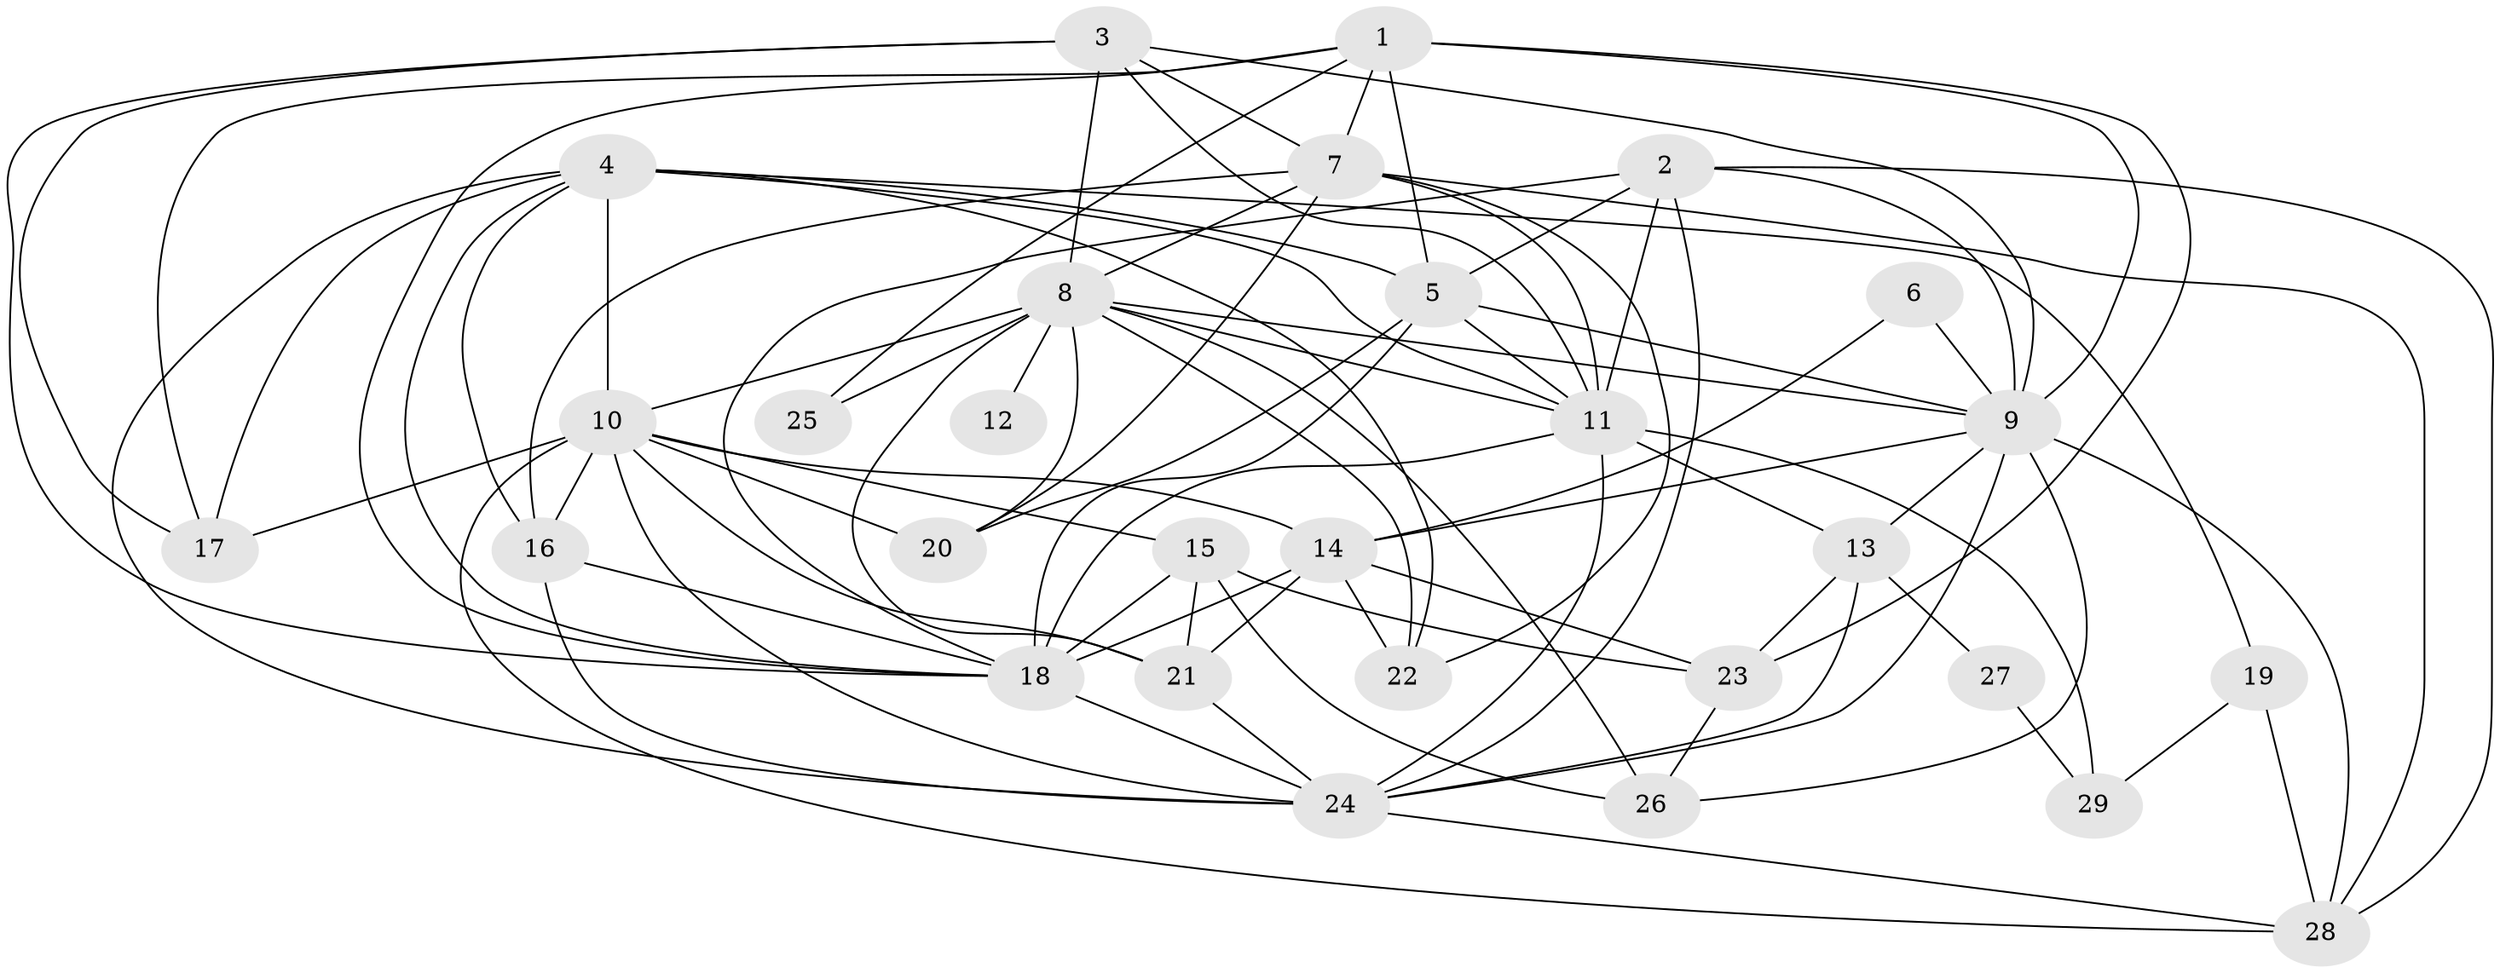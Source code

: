 // original degree distribution, {5: 0.25, 4: 0.20833333333333334, 2: 0.1388888888888889, 3: 0.2638888888888889, 6: 0.125, 7: 0.013888888888888888}
// Generated by graph-tools (version 1.1) at 2025/50/03/04/25 22:50:59]
// undirected, 29 vertices, 86 edges
graph export_dot {
  node [color=gray90,style=filled];
  1;
  2;
  3;
  4;
  5;
  6;
  7;
  8;
  9;
  10;
  11;
  12;
  13;
  14;
  15;
  16;
  17;
  18;
  19;
  20;
  21;
  22;
  23;
  24;
  25;
  26;
  27;
  28;
  29;
  1 -- 5 [weight=2.0];
  1 -- 7 [weight=1.0];
  1 -- 9 [weight=1.0];
  1 -- 17 [weight=1.0];
  1 -- 18 [weight=1.0];
  1 -- 23 [weight=1.0];
  1 -- 25 [weight=1.0];
  2 -- 5 [weight=2.0];
  2 -- 9 [weight=2.0];
  2 -- 11 [weight=2.0];
  2 -- 18 [weight=1.0];
  2 -- 24 [weight=1.0];
  2 -- 28 [weight=1.0];
  3 -- 7 [weight=1.0];
  3 -- 8 [weight=1.0];
  3 -- 9 [weight=1.0];
  3 -- 11 [weight=1.0];
  3 -- 17 [weight=1.0];
  3 -- 18 [weight=1.0];
  4 -- 5 [weight=1.0];
  4 -- 10 [weight=1.0];
  4 -- 11 [weight=1.0];
  4 -- 16 [weight=1.0];
  4 -- 17 [weight=1.0];
  4 -- 18 [weight=1.0];
  4 -- 19 [weight=1.0];
  4 -- 22 [weight=1.0];
  4 -- 24 [weight=1.0];
  5 -- 9 [weight=1.0];
  5 -- 11 [weight=1.0];
  5 -- 18 [weight=1.0];
  5 -- 20 [weight=1.0];
  6 -- 9 [weight=1.0];
  6 -- 14 [weight=2.0];
  7 -- 8 [weight=1.0];
  7 -- 11 [weight=1.0];
  7 -- 16 [weight=1.0];
  7 -- 20 [weight=1.0];
  7 -- 22 [weight=1.0];
  7 -- 28 [weight=1.0];
  8 -- 9 [weight=1.0];
  8 -- 10 [weight=2.0];
  8 -- 11 [weight=1.0];
  8 -- 12 [weight=2.0];
  8 -- 20 [weight=2.0];
  8 -- 21 [weight=2.0];
  8 -- 22 [weight=2.0];
  8 -- 25 [weight=1.0];
  8 -- 26 [weight=1.0];
  9 -- 13 [weight=1.0];
  9 -- 14 [weight=1.0];
  9 -- 24 [weight=1.0];
  9 -- 26 [weight=2.0];
  9 -- 28 [weight=1.0];
  10 -- 14 [weight=2.0];
  10 -- 15 [weight=1.0];
  10 -- 16 [weight=1.0];
  10 -- 17 [weight=1.0];
  10 -- 20 [weight=1.0];
  10 -- 21 [weight=1.0];
  10 -- 24 [weight=1.0];
  10 -- 28 [weight=1.0];
  11 -- 13 [weight=1.0];
  11 -- 18 [weight=1.0];
  11 -- 24 [weight=1.0];
  11 -- 29 [weight=1.0];
  13 -- 23 [weight=1.0];
  13 -- 24 [weight=1.0];
  13 -- 27 [weight=1.0];
  14 -- 18 [weight=2.0];
  14 -- 21 [weight=1.0];
  14 -- 22 [weight=1.0];
  14 -- 23 [weight=1.0];
  15 -- 18 [weight=1.0];
  15 -- 21 [weight=1.0];
  15 -- 23 [weight=1.0];
  15 -- 26 [weight=2.0];
  16 -- 18 [weight=1.0];
  16 -- 24 [weight=1.0];
  18 -- 24 [weight=1.0];
  19 -- 28 [weight=1.0];
  19 -- 29 [weight=1.0];
  21 -- 24 [weight=1.0];
  23 -- 26 [weight=1.0];
  24 -- 28 [weight=1.0];
  27 -- 29 [weight=1.0];
}
